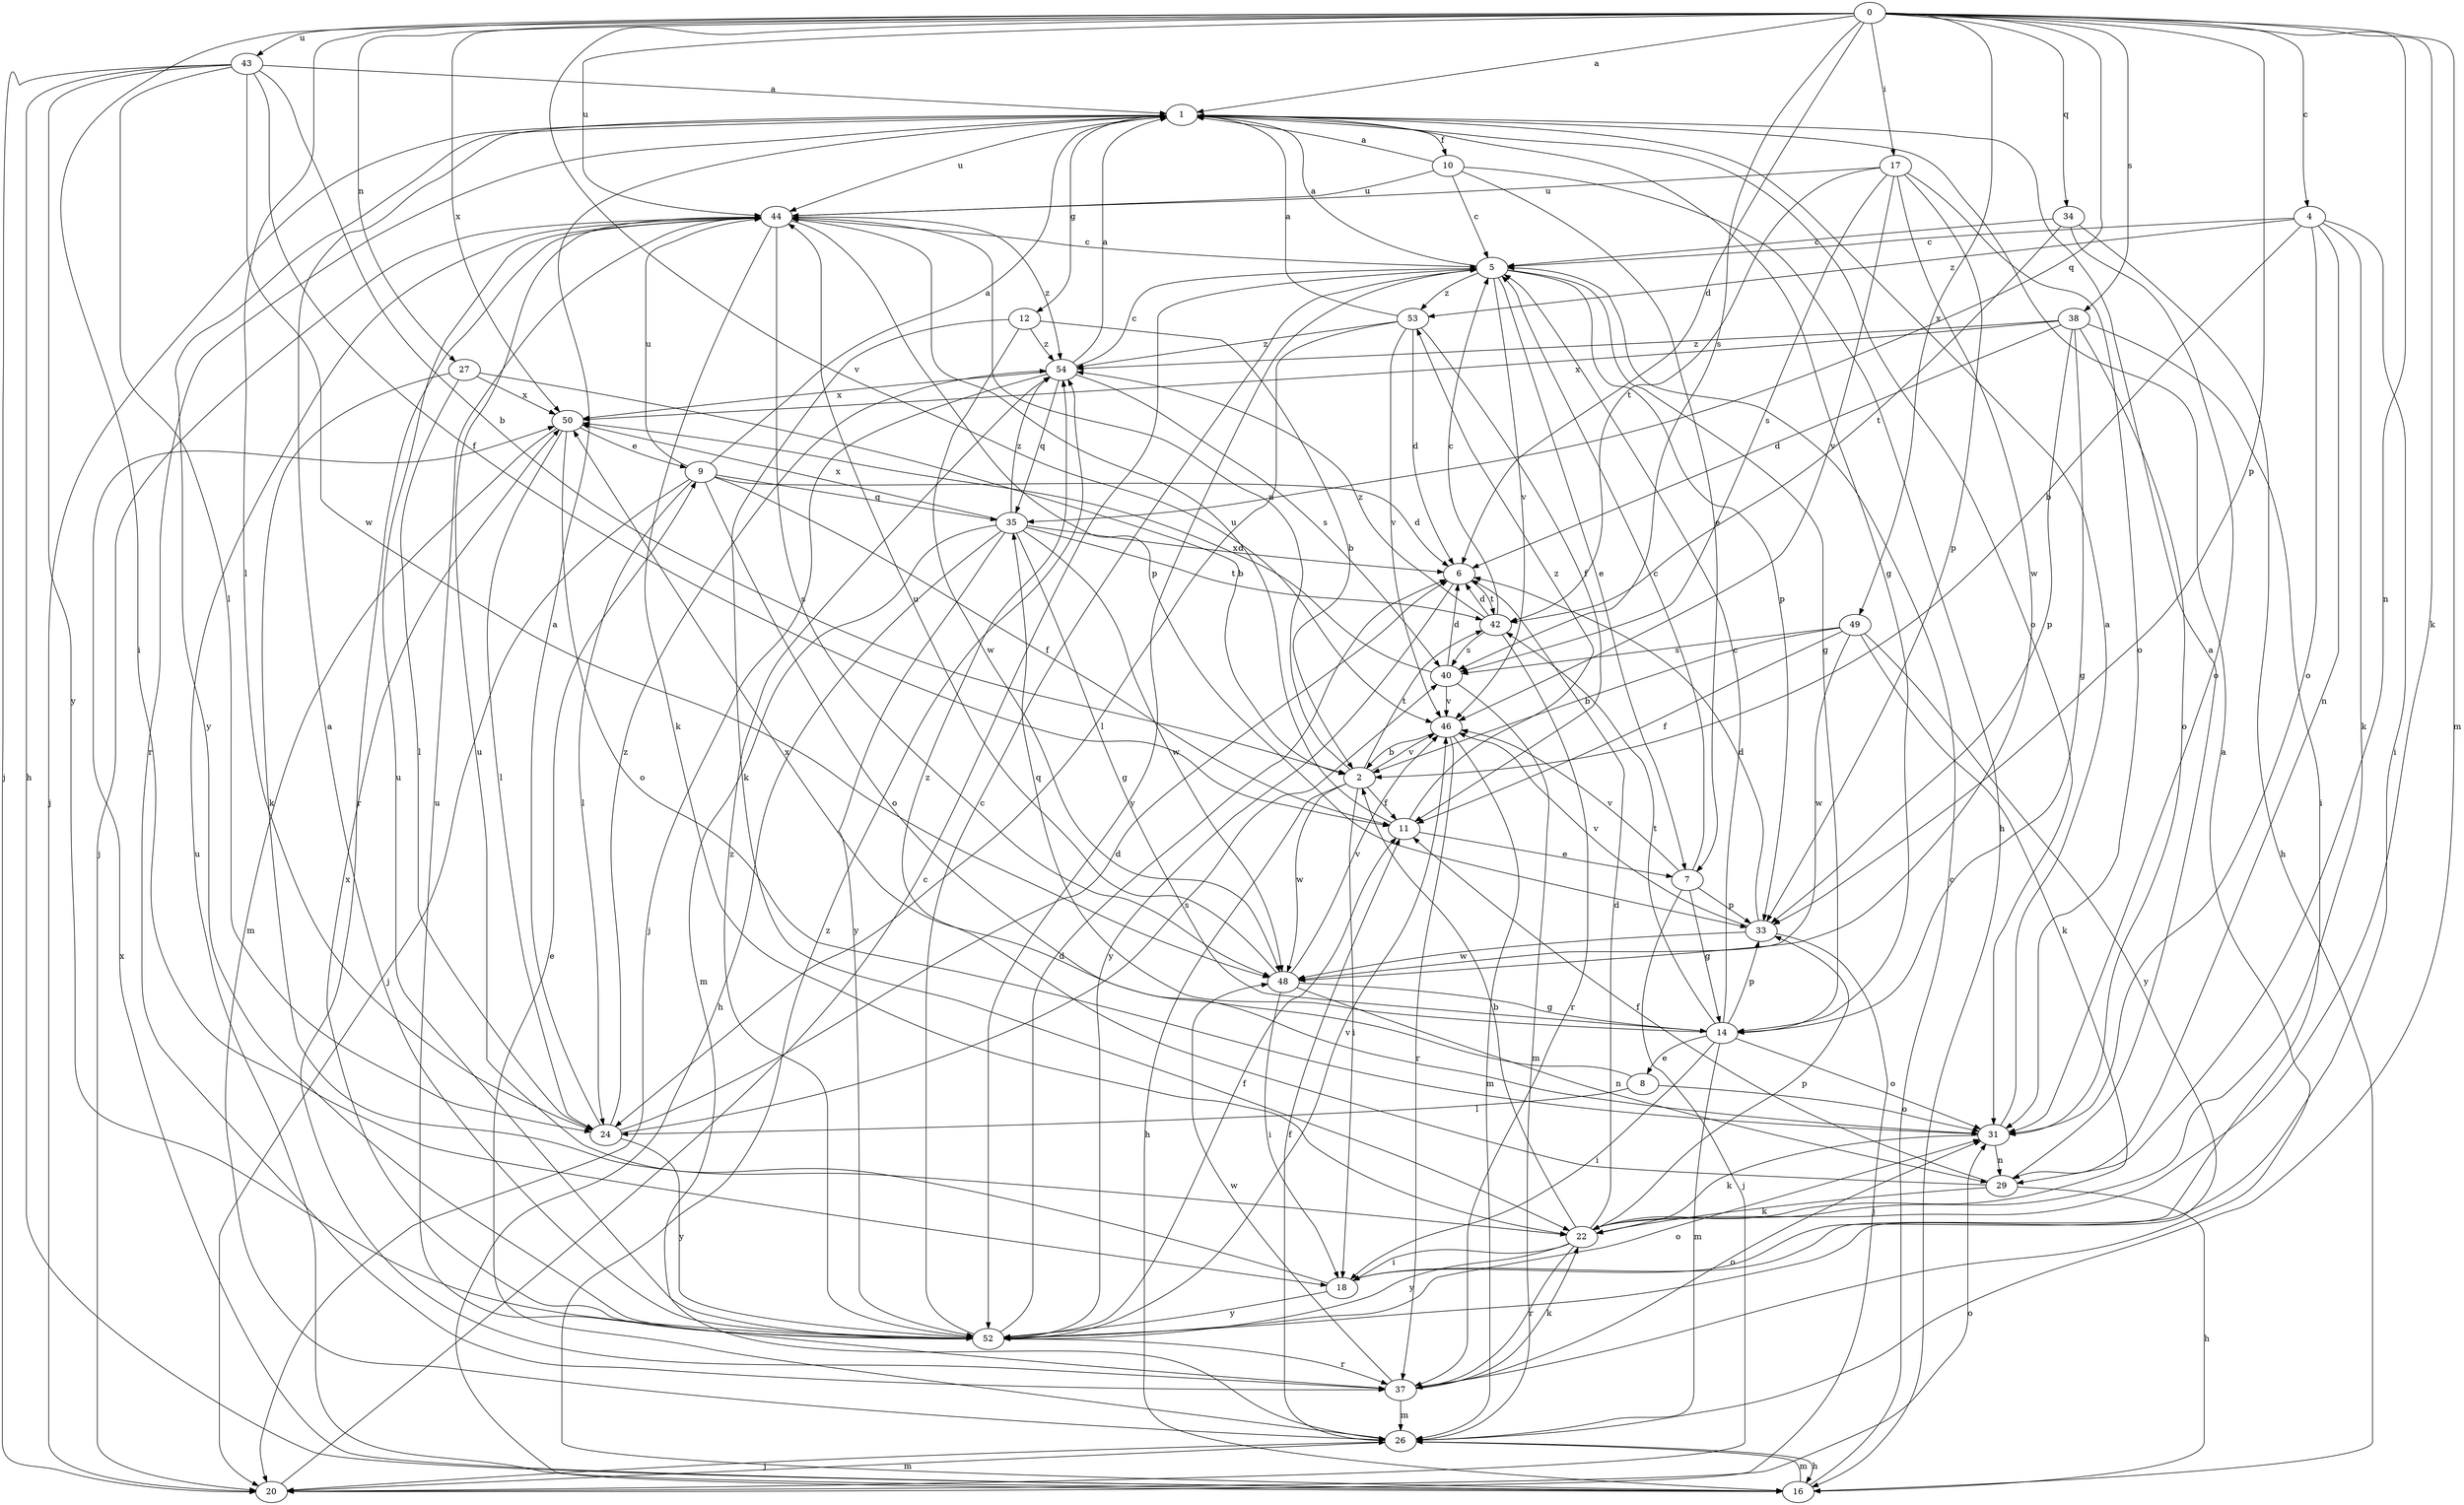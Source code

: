 strict digraph  {
0;
1;
2;
4;
5;
6;
7;
8;
9;
10;
11;
12;
14;
16;
17;
18;
20;
22;
24;
26;
27;
29;
31;
33;
34;
35;
37;
38;
40;
42;
43;
44;
46;
48;
49;
50;
52;
53;
54;
0 -> 1  [label=a];
0 -> 4  [label=c];
0 -> 6  [label=d];
0 -> 17  [label=i];
0 -> 18  [label=i];
0 -> 22  [label=k];
0 -> 24  [label=l];
0 -> 26  [label=m];
0 -> 27  [label=n];
0 -> 29  [label=n];
0 -> 33  [label=p];
0 -> 34  [label=q];
0 -> 35  [label=q];
0 -> 38  [label=s];
0 -> 40  [label=s];
0 -> 43  [label=u];
0 -> 44  [label=u];
0 -> 46  [label=v];
0 -> 49  [label=x];
0 -> 50  [label=x];
1 -> 10  [label=f];
1 -> 12  [label=g];
1 -> 14  [label=g];
1 -> 20  [label=j];
1 -> 31  [label=o];
1 -> 37  [label=r];
1 -> 44  [label=u];
1 -> 52  [label=y];
2 -> 11  [label=f];
2 -> 16  [label=h];
2 -> 18  [label=i];
2 -> 42  [label=t];
2 -> 44  [label=u];
2 -> 46  [label=v];
2 -> 48  [label=w];
4 -> 2  [label=b];
4 -> 5  [label=c];
4 -> 18  [label=i];
4 -> 22  [label=k];
4 -> 29  [label=n];
4 -> 31  [label=o];
4 -> 53  [label=z];
5 -> 1  [label=a];
5 -> 7  [label=e];
5 -> 14  [label=g];
5 -> 33  [label=p];
5 -> 46  [label=v];
5 -> 52  [label=y];
5 -> 53  [label=z];
6 -> 42  [label=t];
6 -> 52  [label=y];
7 -> 5  [label=c];
7 -> 14  [label=g];
7 -> 20  [label=j];
7 -> 33  [label=p];
7 -> 46  [label=v];
8 -> 24  [label=l];
8 -> 31  [label=o];
8 -> 50  [label=x];
9 -> 1  [label=a];
9 -> 6  [label=d];
9 -> 11  [label=f];
9 -> 20  [label=j];
9 -> 24  [label=l];
9 -> 31  [label=o];
9 -> 35  [label=q];
9 -> 44  [label=u];
10 -> 1  [label=a];
10 -> 5  [label=c];
10 -> 7  [label=e];
10 -> 16  [label=h];
10 -> 44  [label=u];
11 -> 7  [label=e];
11 -> 44  [label=u];
11 -> 53  [label=z];
12 -> 2  [label=b];
12 -> 22  [label=k];
12 -> 48  [label=w];
12 -> 54  [label=z];
14 -> 5  [label=c];
14 -> 8  [label=e];
14 -> 18  [label=i];
14 -> 26  [label=m];
14 -> 31  [label=o];
14 -> 33  [label=p];
14 -> 35  [label=q];
14 -> 42  [label=t];
16 -> 5  [label=c];
16 -> 26  [label=m];
16 -> 44  [label=u];
16 -> 50  [label=x];
16 -> 54  [label=z];
17 -> 31  [label=o];
17 -> 33  [label=p];
17 -> 40  [label=s];
17 -> 42  [label=t];
17 -> 44  [label=u];
17 -> 46  [label=v];
17 -> 48  [label=w];
18 -> 44  [label=u];
18 -> 52  [label=y];
20 -> 5  [label=c];
20 -> 26  [label=m];
20 -> 31  [label=o];
22 -> 2  [label=b];
22 -> 6  [label=d];
22 -> 18  [label=i];
22 -> 33  [label=p];
22 -> 37  [label=r];
22 -> 52  [label=y];
24 -> 1  [label=a];
24 -> 6  [label=d];
24 -> 40  [label=s];
24 -> 52  [label=y];
24 -> 54  [label=z];
26 -> 9  [label=e];
26 -> 11  [label=f];
26 -> 16  [label=h];
26 -> 20  [label=j];
27 -> 2  [label=b];
27 -> 22  [label=k];
27 -> 24  [label=l];
27 -> 50  [label=x];
29 -> 1  [label=a];
29 -> 11  [label=f];
29 -> 16  [label=h];
29 -> 22  [label=k];
29 -> 54  [label=z];
31 -> 1  [label=a];
31 -> 22  [label=k];
31 -> 29  [label=n];
33 -> 6  [label=d];
33 -> 20  [label=j];
33 -> 46  [label=v];
33 -> 48  [label=w];
34 -> 5  [label=c];
34 -> 16  [label=h];
34 -> 31  [label=o];
34 -> 42  [label=t];
35 -> 6  [label=d];
35 -> 14  [label=g];
35 -> 16  [label=h];
35 -> 26  [label=m];
35 -> 42  [label=t];
35 -> 48  [label=w];
35 -> 50  [label=x];
35 -> 52  [label=y];
35 -> 54  [label=z];
37 -> 1  [label=a];
37 -> 22  [label=k];
37 -> 26  [label=m];
37 -> 31  [label=o];
37 -> 44  [label=u];
37 -> 48  [label=w];
38 -> 6  [label=d];
38 -> 14  [label=g];
38 -> 18  [label=i];
38 -> 31  [label=o];
38 -> 33  [label=p];
38 -> 50  [label=x];
38 -> 54  [label=z];
40 -> 6  [label=d];
40 -> 26  [label=m];
40 -> 46  [label=v];
40 -> 50  [label=x];
42 -> 5  [label=c];
42 -> 6  [label=d];
42 -> 37  [label=r];
42 -> 40  [label=s];
42 -> 54  [label=z];
43 -> 1  [label=a];
43 -> 2  [label=b];
43 -> 11  [label=f];
43 -> 16  [label=h];
43 -> 20  [label=j];
43 -> 24  [label=l];
43 -> 48  [label=w];
43 -> 52  [label=y];
44 -> 5  [label=c];
44 -> 20  [label=j];
44 -> 22  [label=k];
44 -> 33  [label=p];
44 -> 37  [label=r];
44 -> 54  [label=z];
44 -> 48  [label=s];
46 -> 2  [label=b];
46 -> 26  [label=m];
46 -> 37  [label=r];
48 -> 14  [label=g];
48 -> 18  [label=i];
48 -> 29  [label=n];
48 -> 44  [label=u];
48 -> 46  [label=v];
49 -> 2  [label=b];
49 -> 11  [label=f];
49 -> 22  [label=k];
49 -> 40  [label=s];
49 -> 48  [label=w];
49 -> 52  [label=y];
50 -> 9  [label=e];
50 -> 24  [label=l];
50 -> 26  [label=m];
50 -> 31  [label=o];
52 -> 1  [label=a];
52 -> 5  [label=c];
52 -> 6  [label=d];
52 -> 11  [label=f];
52 -> 31  [label=o];
52 -> 37  [label=r];
52 -> 44  [label=u];
52 -> 46  [label=v];
52 -> 50  [label=x];
52 -> 54  [label=z];
53 -> 1  [label=a];
53 -> 6  [label=d];
53 -> 11  [label=f];
53 -> 24  [label=l];
53 -> 46  [label=v];
53 -> 54  [label=z];
54 -> 1  [label=a];
54 -> 5  [label=c];
54 -> 20  [label=j];
54 -> 35  [label=q];
54 -> 40  [label=s];
54 -> 50  [label=x];
}
